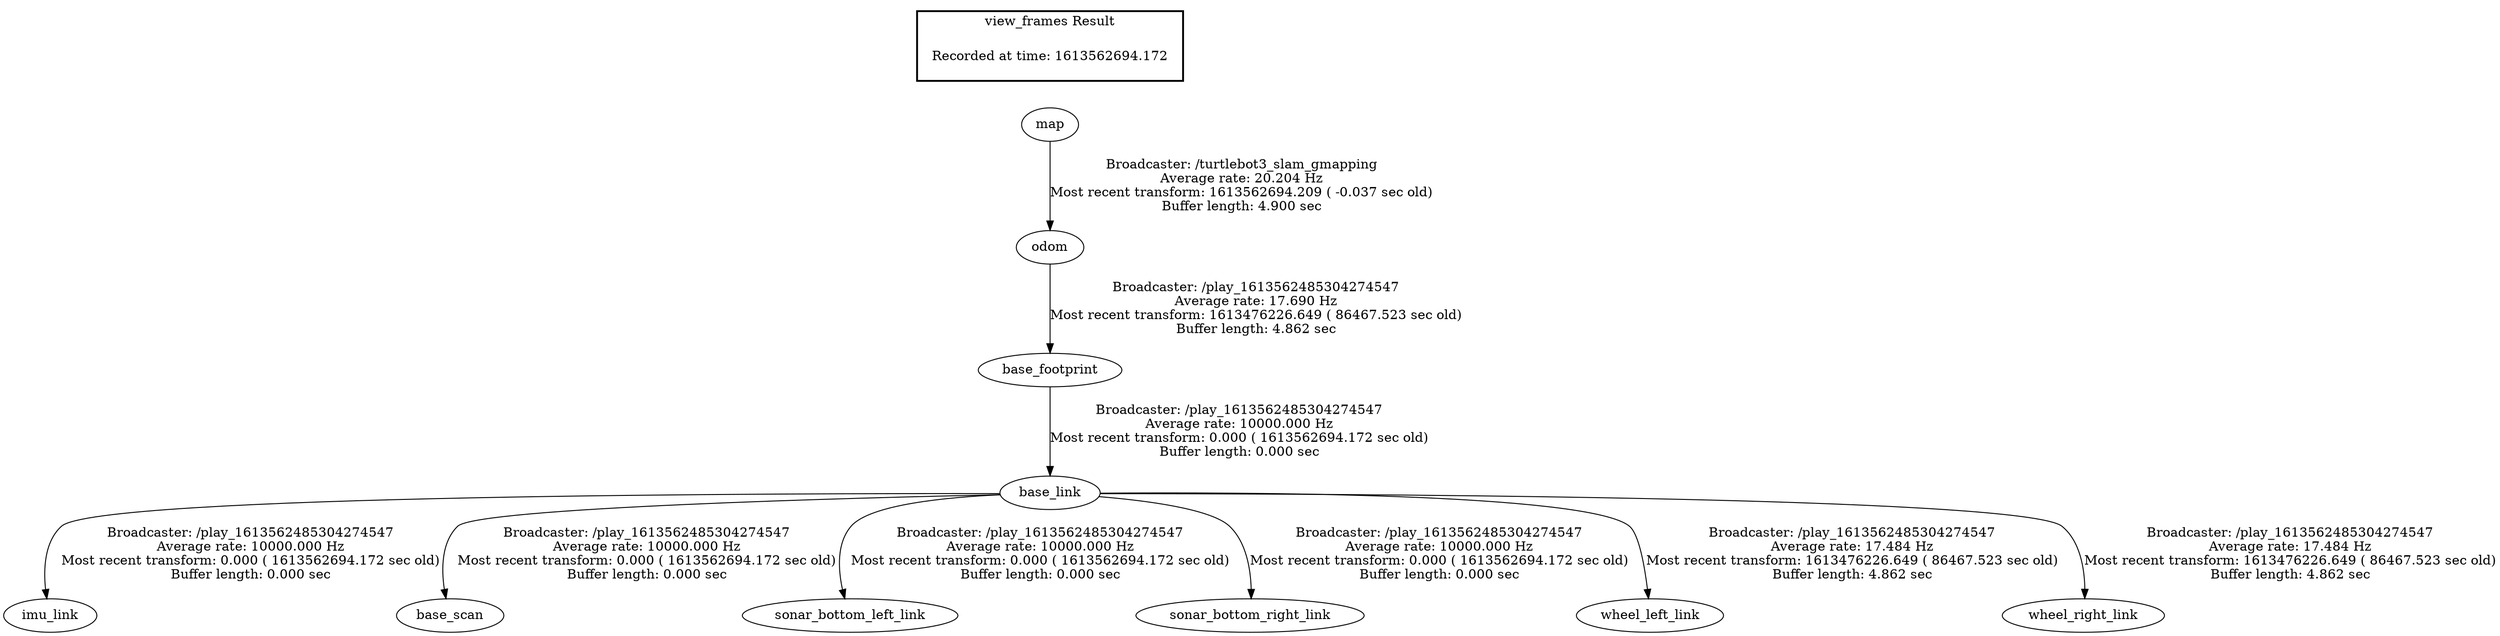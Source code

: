 digraph G {
"base_footprint" -> "base_link"[label="Broadcaster: /play_1613562485304274547\nAverage rate: 10000.000 Hz\nMost recent transform: 0.000 ( 1613562694.172 sec old)\nBuffer length: 0.000 sec\n"];
"odom" -> "base_footprint"[label="Broadcaster: /play_1613562485304274547\nAverage rate: 17.690 Hz\nMost recent transform: 1613476226.649 ( 86467.523 sec old)\nBuffer length: 4.862 sec\n"];
"base_link" -> "imu_link"[label="Broadcaster: /play_1613562485304274547\nAverage rate: 10000.000 Hz\nMost recent transform: 0.000 ( 1613562694.172 sec old)\nBuffer length: 0.000 sec\n"];
"base_link" -> "base_scan"[label="Broadcaster: /play_1613562485304274547\nAverage rate: 10000.000 Hz\nMost recent transform: 0.000 ( 1613562694.172 sec old)\nBuffer length: 0.000 sec\n"];
"base_link" -> "sonar_bottom_left_link"[label="Broadcaster: /play_1613562485304274547\nAverage rate: 10000.000 Hz\nMost recent transform: 0.000 ( 1613562694.172 sec old)\nBuffer length: 0.000 sec\n"];
"base_link" -> "sonar_bottom_right_link"[label="Broadcaster: /play_1613562485304274547\nAverage rate: 10000.000 Hz\nMost recent transform: 0.000 ( 1613562694.172 sec old)\nBuffer length: 0.000 sec\n"];
"map" -> "odom"[label="Broadcaster: /turtlebot3_slam_gmapping\nAverage rate: 20.204 Hz\nMost recent transform: 1613562694.209 ( -0.037 sec old)\nBuffer length: 4.900 sec\n"];
"base_link" -> "wheel_left_link"[label="Broadcaster: /play_1613562485304274547\nAverage rate: 17.484 Hz\nMost recent transform: 1613476226.649 ( 86467.523 sec old)\nBuffer length: 4.862 sec\n"];
"base_link" -> "wheel_right_link"[label="Broadcaster: /play_1613562485304274547\nAverage rate: 17.484 Hz\nMost recent transform: 1613476226.649 ( 86467.523 sec old)\nBuffer length: 4.862 sec\n"];
edge [style=invis];
 subgraph cluster_legend { style=bold; color=black; label ="view_frames Result";
"Recorded at time: 1613562694.172"[ shape=plaintext ] ;
 }->"map";
}